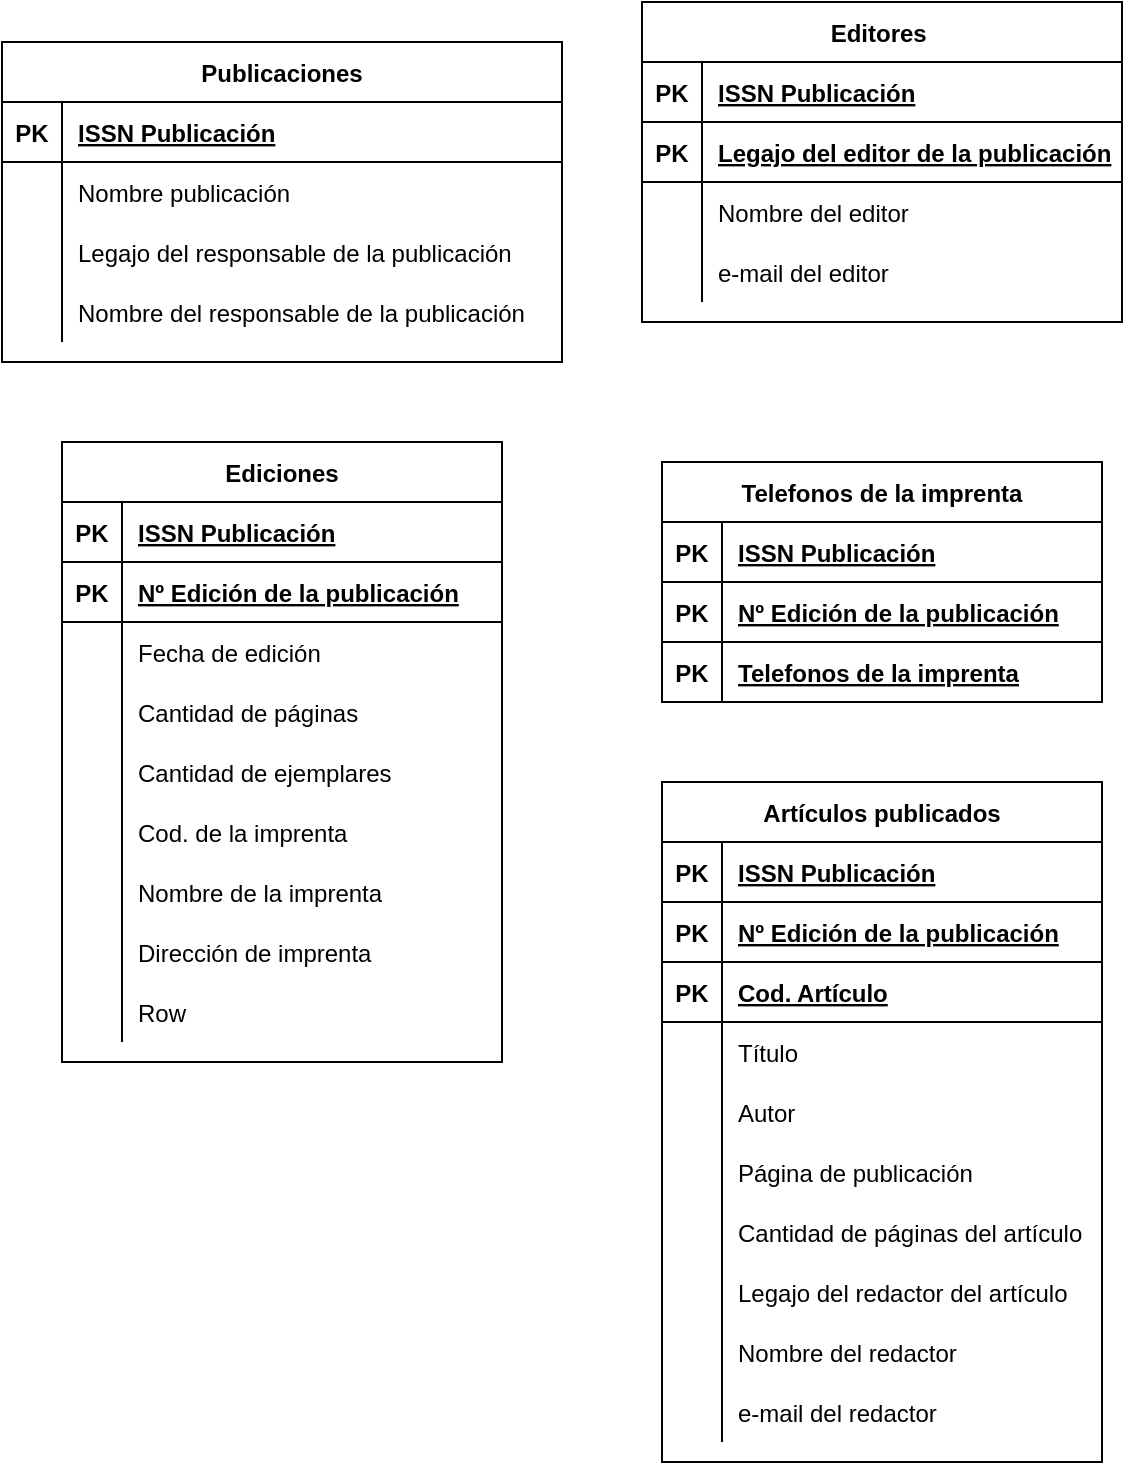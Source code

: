 <mxfile version="13.7.1" type="github">
  <diagram id="R2lEEEUBdFMjLlhIrx00" name="Page-1">
    <mxGraphModel dx="801" dy="462" grid="1" gridSize="10" guides="1" tooltips="1" connect="1" arrows="1" fold="1" page="1" pageScale="1" pageWidth="850" pageHeight="1100" math="0" shadow="0" extFonts="Permanent Marker^https://fonts.googleapis.com/css?family=Permanent+Marker">
      <root>
        <mxCell id="0" />
        <mxCell id="1" parent="0" />
        <mxCell id="YVzqmrivTfN_J4FgBl8_-14" value="Editores " style="shape=table;startSize=30;container=1;collapsible=1;childLayout=tableLayout;fixedRows=1;rowLines=0;fontStyle=1;align=center;resizeLast=1;" vertex="1" parent="1">
          <mxGeometry x="500" y="20" width="240" height="160" as="geometry" />
        </mxCell>
        <mxCell id="YVzqmrivTfN_J4FgBl8_-15" value="" style="shape=partialRectangle;collapsible=0;dropTarget=0;pointerEvents=0;fillColor=none;top=0;left=0;bottom=1;right=0;points=[[0,0.5],[1,0.5]];portConstraint=eastwest;" vertex="1" parent="YVzqmrivTfN_J4FgBl8_-14">
          <mxGeometry y="30" width="240" height="30" as="geometry" />
        </mxCell>
        <mxCell id="YVzqmrivTfN_J4FgBl8_-16" value="PK" style="shape=partialRectangle;connectable=0;fillColor=none;top=0;left=0;bottom=0;right=0;fontStyle=1;overflow=hidden;" vertex="1" parent="YVzqmrivTfN_J4FgBl8_-15">
          <mxGeometry width="30" height="30" as="geometry" />
        </mxCell>
        <mxCell id="YVzqmrivTfN_J4FgBl8_-17" value="ISSN Publicación" style="shape=partialRectangle;connectable=0;fillColor=none;top=0;left=0;bottom=0;right=0;align=left;spacingLeft=6;fontStyle=5;overflow=hidden;" vertex="1" parent="YVzqmrivTfN_J4FgBl8_-15">
          <mxGeometry x="30" width="210" height="30" as="geometry" />
        </mxCell>
        <mxCell id="YVzqmrivTfN_J4FgBl8_-123" value="" style="shape=partialRectangle;collapsible=0;dropTarget=0;pointerEvents=0;fillColor=none;top=0;left=0;bottom=1;right=0;points=[[0,0.5],[1,0.5]];portConstraint=eastwest;" vertex="1" parent="YVzqmrivTfN_J4FgBl8_-14">
          <mxGeometry y="60" width="240" height="30" as="geometry" />
        </mxCell>
        <mxCell id="YVzqmrivTfN_J4FgBl8_-124" value="PK" style="shape=partialRectangle;connectable=0;fillColor=none;top=0;left=0;bottom=0;right=0;fontStyle=1;overflow=hidden;" vertex="1" parent="YVzqmrivTfN_J4FgBl8_-123">
          <mxGeometry width="30" height="30" as="geometry" />
        </mxCell>
        <mxCell id="YVzqmrivTfN_J4FgBl8_-125" value="Legajo del editor de la publicación" style="shape=partialRectangle;connectable=0;fillColor=none;top=0;left=0;bottom=0;right=0;align=left;spacingLeft=6;fontStyle=5;overflow=hidden;" vertex="1" parent="YVzqmrivTfN_J4FgBl8_-123">
          <mxGeometry x="30" width="210" height="30" as="geometry" />
        </mxCell>
        <mxCell id="YVzqmrivTfN_J4FgBl8_-18" value="" style="shape=partialRectangle;collapsible=0;dropTarget=0;pointerEvents=0;fillColor=none;top=0;left=0;bottom=0;right=0;points=[[0,0.5],[1,0.5]];portConstraint=eastwest;" vertex="1" parent="YVzqmrivTfN_J4FgBl8_-14">
          <mxGeometry y="90" width="240" height="30" as="geometry" />
        </mxCell>
        <mxCell id="YVzqmrivTfN_J4FgBl8_-19" value="" style="shape=partialRectangle;connectable=0;fillColor=none;top=0;left=0;bottom=0;right=0;editable=1;overflow=hidden;" vertex="1" parent="YVzqmrivTfN_J4FgBl8_-18">
          <mxGeometry width="30" height="30" as="geometry" />
        </mxCell>
        <mxCell id="YVzqmrivTfN_J4FgBl8_-20" value="Nombre del editor" style="shape=partialRectangle;connectable=0;fillColor=none;top=0;left=0;bottom=0;right=0;align=left;spacingLeft=6;overflow=hidden;" vertex="1" parent="YVzqmrivTfN_J4FgBl8_-18">
          <mxGeometry x="30" width="210" height="30" as="geometry" />
        </mxCell>
        <mxCell id="YVzqmrivTfN_J4FgBl8_-21" value="" style="shape=partialRectangle;collapsible=0;dropTarget=0;pointerEvents=0;fillColor=none;top=0;left=0;bottom=0;right=0;points=[[0,0.5],[1,0.5]];portConstraint=eastwest;" vertex="1" parent="YVzqmrivTfN_J4FgBl8_-14">
          <mxGeometry y="120" width="240" height="30" as="geometry" />
        </mxCell>
        <mxCell id="YVzqmrivTfN_J4FgBl8_-22" value="" style="shape=partialRectangle;connectable=0;fillColor=none;top=0;left=0;bottom=0;right=0;editable=1;overflow=hidden;" vertex="1" parent="YVzqmrivTfN_J4FgBl8_-21">
          <mxGeometry width="30" height="30" as="geometry" />
        </mxCell>
        <mxCell id="YVzqmrivTfN_J4FgBl8_-23" value="e-mail del editor" style="shape=partialRectangle;connectable=0;fillColor=none;top=0;left=0;bottom=0;right=0;align=left;spacingLeft=6;overflow=hidden;" vertex="1" parent="YVzqmrivTfN_J4FgBl8_-21">
          <mxGeometry x="30" width="210" height="30" as="geometry" />
        </mxCell>
        <mxCell id="YVzqmrivTfN_J4FgBl8_-1" value="Publicaciones" style="shape=table;startSize=30;container=1;collapsible=1;childLayout=tableLayout;fixedRows=1;rowLines=0;fontStyle=1;align=center;resizeLast=1;" vertex="1" parent="1">
          <mxGeometry x="180" y="40" width="280" height="160" as="geometry" />
        </mxCell>
        <mxCell id="YVzqmrivTfN_J4FgBl8_-2" value="" style="shape=partialRectangle;collapsible=0;dropTarget=0;pointerEvents=0;fillColor=none;top=0;left=0;bottom=1;right=0;points=[[0,0.5],[1,0.5]];portConstraint=eastwest;" vertex="1" parent="YVzqmrivTfN_J4FgBl8_-1">
          <mxGeometry y="30" width="280" height="30" as="geometry" />
        </mxCell>
        <mxCell id="YVzqmrivTfN_J4FgBl8_-3" value="PK" style="shape=partialRectangle;connectable=0;fillColor=none;top=0;left=0;bottom=0;right=0;fontStyle=1;overflow=hidden;" vertex="1" parent="YVzqmrivTfN_J4FgBl8_-2">
          <mxGeometry width="30" height="30" as="geometry" />
        </mxCell>
        <mxCell id="YVzqmrivTfN_J4FgBl8_-4" value="ISSN Publicación" style="shape=partialRectangle;connectable=0;fillColor=none;top=0;left=0;bottom=0;right=0;align=left;spacingLeft=6;fontStyle=5;overflow=hidden;" vertex="1" parent="YVzqmrivTfN_J4FgBl8_-2">
          <mxGeometry x="30" width="250" height="30" as="geometry" />
        </mxCell>
        <mxCell id="YVzqmrivTfN_J4FgBl8_-5" value="" style="shape=partialRectangle;collapsible=0;dropTarget=0;pointerEvents=0;fillColor=none;top=0;left=0;bottom=0;right=0;points=[[0,0.5],[1,0.5]];portConstraint=eastwest;" vertex="1" parent="YVzqmrivTfN_J4FgBl8_-1">
          <mxGeometry y="60" width="280" height="30" as="geometry" />
        </mxCell>
        <mxCell id="YVzqmrivTfN_J4FgBl8_-6" value="" style="shape=partialRectangle;connectable=0;fillColor=none;top=0;left=0;bottom=0;right=0;editable=1;overflow=hidden;" vertex="1" parent="YVzqmrivTfN_J4FgBl8_-5">
          <mxGeometry width="30" height="30" as="geometry" />
        </mxCell>
        <mxCell id="YVzqmrivTfN_J4FgBl8_-7" value="Nombre publicación" style="shape=partialRectangle;connectable=0;fillColor=none;top=0;left=0;bottom=0;right=0;align=left;spacingLeft=6;overflow=hidden;" vertex="1" parent="YVzqmrivTfN_J4FgBl8_-5">
          <mxGeometry x="30" width="250" height="30" as="geometry" />
        </mxCell>
        <mxCell id="YVzqmrivTfN_J4FgBl8_-8" value="" style="shape=partialRectangle;collapsible=0;dropTarget=0;pointerEvents=0;fillColor=none;top=0;left=0;bottom=0;right=0;points=[[0,0.5],[1,0.5]];portConstraint=eastwest;" vertex="1" parent="YVzqmrivTfN_J4FgBl8_-1">
          <mxGeometry y="90" width="280" height="30" as="geometry" />
        </mxCell>
        <mxCell id="YVzqmrivTfN_J4FgBl8_-9" value="" style="shape=partialRectangle;connectable=0;fillColor=none;top=0;left=0;bottom=0;right=0;editable=1;overflow=hidden;" vertex="1" parent="YVzqmrivTfN_J4FgBl8_-8">
          <mxGeometry width="30" height="30" as="geometry" />
        </mxCell>
        <mxCell id="YVzqmrivTfN_J4FgBl8_-10" value="Legajo del responsable de la publicación" style="shape=partialRectangle;connectable=0;fillColor=none;top=0;left=0;bottom=0;right=0;align=left;spacingLeft=6;overflow=hidden;" vertex="1" parent="YVzqmrivTfN_J4FgBl8_-8">
          <mxGeometry x="30" width="250" height="30" as="geometry" />
        </mxCell>
        <mxCell id="YVzqmrivTfN_J4FgBl8_-11" value="" style="shape=partialRectangle;collapsible=0;dropTarget=0;pointerEvents=0;fillColor=none;top=0;left=0;bottom=0;right=0;points=[[0,0.5],[1,0.5]];portConstraint=eastwest;" vertex="1" parent="YVzqmrivTfN_J4FgBl8_-1">
          <mxGeometry y="120" width="280" height="30" as="geometry" />
        </mxCell>
        <mxCell id="YVzqmrivTfN_J4FgBl8_-12" value="" style="shape=partialRectangle;connectable=0;fillColor=none;top=0;left=0;bottom=0;right=0;editable=1;overflow=hidden;" vertex="1" parent="YVzqmrivTfN_J4FgBl8_-11">
          <mxGeometry width="30" height="30" as="geometry" />
        </mxCell>
        <mxCell id="YVzqmrivTfN_J4FgBl8_-13" value="Nombre del responsable de la publicación" style="shape=partialRectangle;connectable=0;fillColor=none;top=0;left=0;bottom=0;right=0;align=left;spacingLeft=6;overflow=hidden;" vertex="1" parent="YVzqmrivTfN_J4FgBl8_-11">
          <mxGeometry x="30" width="250" height="30" as="geometry" />
        </mxCell>
        <mxCell id="YVzqmrivTfN_J4FgBl8_-40" value="Ediciones" style="shape=table;startSize=30;container=1;collapsible=1;childLayout=tableLayout;fixedRows=1;rowLines=0;fontStyle=1;align=center;resizeLast=1;" vertex="1" parent="1">
          <mxGeometry x="210" y="240" width="220" height="310" as="geometry" />
        </mxCell>
        <mxCell id="YVzqmrivTfN_J4FgBl8_-41" value="" style="shape=partialRectangle;collapsible=0;dropTarget=0;pointerEvents=0;fillColor=none;top=0;left=0;bottom=1;right=0;points=[[0,0.5],[1,0.5]];portConstraint=eastwest;" vertex="1" parent="YVzqmrivTfN_J4FgBl8_-40">
          <mxGeometry y="30" width="220" height="30" as="geometry" />
        </mxCell>
        <mxCell id="YVzqmrivTfN_J4FgBl8_-42" value="PK" style="shape=partialRectangle;connectable=0;fillColor=none;top=0;left=0;bottom=0;right=0;fontStyle=1;overflow=hidden;" vertex="1" parent="YVzqmrivTfN_J4FgBl8_-41">
          <mxGeometry width="30" height="30" as="geometry" />
        </mxCell>
        <mxCell id="YVzqmrivTfN_J4FgBl8_-43" value="ISSN Publicación" style="shape=partialRectangle;connectable=0;fillColor=none;top=0;left=0;bottom=0;right=0;align=left;spacingLeft=6;fontStyle=5;overflow=hidden;" vertex="1" parent="YVzqmrivTfN_J4FgBl8_-41">
          <mxGeometry x="30" width="190" height="30" as="geometry" />
        </mxCell>
        <mxCell id="YVzqmrivTfN_J4FgBl8_-87" value="" style="shape=partialRectangle;collapsible=0;dropTarget=0;pointerEvents=0;fillColor=none;top=0;left=0;bottom=1;right=0;points=[[0,0.5],[1,0.5]];portConstraint=eastwest;" vertex="1" parent="YVzqmrivTfN_J4FgBl8_-40">
          <mxGeometry y="60" width="220" height="30" as="geometry" />
        </mxCell>
        <mxCell id="YVzqmrivTfN_J4FgBl8_-88" value="PK" style="shape=partialRectangle;connectable=0;fillColor=none;top=0;left=0;bottom=0;right=0;fontStyle=1;overflow=hidden;" vertex="1" parent="YVzqmrivTfN_J4FgBl8_-87">
          <mxGeometry width="30" height="30" as="geometry" />
        </mxCell>
        <mxCell id="YVzqmrivTfN_J4FgBl8_-89" value="Nº Edición de la publicación" style="shape=partialRectangle;connectable=0;fillColor=none;top=0;left=0;bottom=0;right=0;align=left;spacingLeft=6;fontStyle=5;overflow=hidden;" vertex="1" parent="YVzqmrivTfN_J4FgBl8_-87">
          <mxGeometry x="30" width="190" height="30" as="geometry" />
        </mxCell>
        <mxCell id="YVzqmrivTfN_J4FgBl8_-44" value="" style="shape=partialRectangle;collapsible=0;dropTarget=0;pointerEvents=0;fillColor=none;top=0;left=0;bottom=0;right=0;points=[[0,0.5],[1,0.5]];portConstraint=eastwest;" vertex="1" parent="YVzqmrivTfN_J4FgBl8_-40">
          <mxGeometry y="90" width="220" height="30" as="geometry" />
        </mxCell>
        <mxCell id="YVzqmrivTfN_J4FgBl8_-45" value="" style="shape=partialRectangle;connectable=0;fillColor=none;top=0;left=0;bottom=0;right=0;editable=1;overflow=hidden;" vertex="1" parent="YVzqmrivTfN_J4FgBl8_-44">
          <mxGeometry width="30" height="30" as="geometry" />
        </mxCell>
        <mxCell id="YVzqmrivTfN_J4FgBl8_-46" value="Fecha de edición" style="shape=partialRectangle;connectable=0;fillColor=none;top=0;left=0;bottom=0;right=0;align=left;spacingLeft=6;overflow=hidden;" vertex="1" parent="YVzqmrivTfN_J4FgBl8_-44">
          <mxGeometry x="30" width="190" height="30" as="geometry" />
        </mxCell>
        <mxCell id="YVzqmrivTfN_J4FgBl8_-47" value="" style="shape=partialRectangle;collapsible=0;dropTarget=0;pointerEvents=0;fillColor=none;top=0;left=0;bottom=0;right=0;points=[[0,0.5],[1,0.5]];portConstraint=eastwest;" vertex="1" parent="YVzqmrivTfN_J4FgBl8_-40">
          <mxGeometry y="120" width="220" height="30" as="geometry" />
        </mxCell>
        <mxCell id="YVzqmrivTfN_J4FgBl8_-48" value="" style="shape=partialRectangle;connectable=0;fillColor=none;top=0;left=0;bottom=0;right=0;editable=1;overflow=hidden;" vertex="1" parent="YVzqmrivTfN_J4FgBl8_-47">
          <mxGeometry width="30" height="30" as="geometry" />
        </mxCell>
        <mxCell id="YVzqmrivTfN_J4FgBl8_-49" value="Cantidad de páginas" style="shape=partialRectangle;connectable=0;fillColor=none;top=0;left=0;bottom=0;right=0;align=left;spacingLeft=6;overflow=hidden;" vertex="1" parent="YVzqmrivTfN_J4FgBl8_-47">
          <mxGeometry x="30" width="190" height="30" as="geometry" />
        </mxCell>
        <mxCell id="YVzqmrivTfN_J4FgBl8_-50" value="" style="shape=partialRectangle;collapsible=0;dropTarget=0;pointerEvents=0;fillColor=none;top=0;left=0;bottom=0;right=0;points=[[0,0.5],[1,0.5]];portConstraint=eastwest;" vertex="1" parent="YVzqmrivTfN_J4FgBl8_-40">
          <mxGeometry y="150" width="220" height="30" as="geometry" />
        </mxCell>
        <mxCell id="YVzqmrivTfN_J4FgBl8_-51" value="" style="shape=partialRectangle;connectable=0;fillColor=none;top=0;left=0;bottom=0;right=0;editable=1;overflow=hidden;" vertex="1" parent="YVzqmrivTfN_J4FgBl8_-50">
          <mxGeometry width="30" height="30" as="geometry" />
        </mxCell>
        <mxCell id="YVzqmrivTfN_J4FgBl8_-52" value="Cantidad de ejemplares" style="shape=partialRectangle;connectable=0;fillColor=none;top=0;left=0;bottom=0;right=0;align=left;spacingLeft=6;overflow=hidden;" vertex="1" parent="YVzqmrivTfN_J4FgBl8_-50">
          <mxGeometry x="30" width="190" height="30" as="geometry" />
        </mxCell>
        <mxCell id="YVzqmrivTfN_J4FgBl8_-67" value="" style="shape=partialRectangle;collapsible=0;dropTarget=0;pointerEvents=0;fillColor=none;top=0;left=0;bottom=0;right=0;points=[[0,0.5],[1,0.5]];portConstraint=eastwest;" vertex="1" parent="YVzqmrivTfN_J4FgBl8_-40">
          <mxGeometry y="180" width="220" height="30" as="geometry" />
        </mxCell>
        <mxCell id="YVzqmrivTfN_J4FgBl8_-68" value="" style="shape=partialRectangle;connectable=0;fillColor=none;top=0;left=0;bottom=0;right=0;editable=1;overflow=hidden;" vertex="1" parent="YVzqmrivTfN_J4FgBl8_-67">
          <mxGeometry width="30" height="30" as="geometry" />
        </mxCell>
        <mxCell id="YVzqmrivTfN_J4FgBl8_-69" value="Cod. de la imprenta" style="shape=partialRectangle;connectable=0;fillColor=none;top=0;left=0;bottom=0;right=0;align=left;spacingLeft=6;overflow=hidden;" vertex="1" parent="YVzqmrivTfN_J4FgBl8_-67">
          <mxGeometry x="30" width="190" height="30" as="geometry" />
        </mxCell>
        <mxCell id="YVzqmrivTfN_J4FgBl8_-71" value="" style="shape=partialRectangle;collapsible=0;dropTarget=0;pointerEvents=0;fillColor=none;top=0;left=0;bottom=0;right=0;points=[[0,0.5],[1,0.5]];portConstraint=eastwest;" vertex="1" parent="YVzqmrivTfN_J4FgBl8_-40">
          <mxGeometry y="210" width="220" height="30" as="geometry" />
        </mxCell>
        <mxCell id="YVzqmrivTfN_J4FgBl8_-72" value="" style="shape=partialRectangle;connectable=0;fillColor=none;top=0;left=0;bottom=0;right=0;editable=1;overflow=hidden;" vertex="1" parent="YVzqmrivTfN_J4FgBl8_-71">
          <mxGeometry width="30" height="30" as="geometry" />
        </mxCell>
        <mxCell id="YVzqmrivTfN_J4FgBl8_-73" value="Nombre de la imprenta" style="shape=partialRectangle;connectable=0;fillColor=none;top=0;left=0;bottom=0;right=0;align=left;spacingLeft=6;overflow=hidden;" vertex="1" parent="YVzqmrivTfN_J4FgBl8_-71">
          <mxGeometry x="30" width="190" height="30" as="geometry" />
        </mxCell>
        <mxCell id="YVzqmrivTfN_J4FgBl8_-75" value="" style="shape=partialRectangle;collapsible=0;dropTarget=0;pointerEvents=0;fillColor=none;top=0;left=0;bottom=0;right=0;points=[[0,0.5],[1,0.5]];portConstraint=eastwest;" vertex="1" parent="YVzqmrivTfN_J4FgBl8_-40">
          <mxGeometry y="240" width="220" height="30" as="geometry" />
        </mxCell>
        <mxCell id="YVzqmrivTfN_J4FgBl8_-76" value="" style="shape=partialRectangle;connectable=0;fillColor=none;top=0;left=0;bottom=0;right=0;editable=1;overflow=hidden;" vertex="1" parent="YVzqmrivTfN_J4FgBl8_-75">
          <mxGeometry width="30" height="30" as="geometry" />
        </mxCell>
        <mxCell id="YVzqmrivTfN_J4FgBl8_-77" value="Dirección de imprenta" style="shape=partialRectangle;connectable=0;fillColor=none;top=0;left=0;bottom=0;right=0;align=left;spacingLeft=6;overflow=hidden;" vertex="1" parent="YVzqmrivTfN_J4FgBl8_-75">
          <mxGeometry x="30" width="190" height="30" as="geometry" />
        </mxCell>
        <mxCell id="YVzqmrivTfN_J4FgBl8_-79" value="" style="shape=partialRectangle;collapsible=0;dropTarget=0;pointerEvents=0;fillColor=none;top=0;left=0;bottom=0;right=0;points=[[0,0.5],[1,0.5]];portConstraint=eastwest;" vertex="1" parent="YVzqmrivTfN_J4FgBl8_-40">
          <mxGeometry y="270" width="220" height="30" as="geometry" />
        </mxCell>
        <mxCell id="YVzqmrivTfN_J4FgBl8_-80" value="" style="shape=partialRectangle;connectable=0;fillColor=none;top=0;left=0;bottom=0;right=0;editable=1;overflow=hidden;" vertex="1" parent="YVzqmrivTfN_J4FgBl8_-79">
          <mxGeometry width="30" height="30" as="geometry" />
        </mxCell>
        <mxCell id="YVzqmrivTfN_J4FgBl8_-81" value="Row" style="shape=partialRectangle;connectable=0;fillColor=none;top=0;left=0;bottom=0;right=0;align=left;spacingLeft=6;overflow=hidden;" vertex="1" parent="YVzqmrivTfN_J4FgBl8_-79">
          <mxGeometry x="30" width="190" height="30" as="geometry" />
        </mxCell>
        <mxCell id="YVzqmrivTfN_J4FgBl8_-27" value="Telefonos de la imprenta" style="shape=table;startSize=30;container=1;collapsible=1;childLayout=tableLayout;fixedRows=1;rowLines=0;fontStyle=1;align=center;resizeLast=1;" vertex="1" parent="1">
          <mxGeometry x="510" y="250" width="220" height="120" as="geometry" />
        </mxCell>
        <mxCell id="YVzqmrivTfN_J4FgBl8_-28" value="" style="shape=partialRectangle;collapsible=0;dropTarget=0;pointerEvents=0;fillColor=none;top=0;left=0;bottom=1;right=0;points=[[0,0.5],[1,0.5]];portConstraint=eastwest;" vertex="1" parent="YVzqmrivTfN_J4FgBl8_-27">
          <mxGeometry y="30" width="220" height="30" as="geometry" />
        </mxCell>
        <mxCell id="YVzqmrivTfN_J4FgBl8_-29" value="PK" style="shape=partialRectangle;connectable=0;fillColor=none;top=0;left=0;bottom=0;right=0;fontStyle=1;overflow=hidden;" vertex="1" parent="YVzqmrivTfN_J4FgBl8_-28">
          <mxGeometry width="30" height="30" as="geometry" />
        </mxCell>
        <mxCell id="YVzqmrivTfN_J4FgBl8_-30" value="ISSN Publicación" style="shape=partialRectangle;connectable=0;fillColor=none;top=0;left=0;bottom=0;right=0;align=left;spacingLeft=6;fontStyle=5;overflow=hidden;" vertex="1" parent="YVzqmrivTfN_J4FgBl8_-28">
          <mxGeometry x="30" width="190" height="30" as="geometry" />
        </mxCell>
        <mxCell id="YVzqmrivTfN_J4FgBl8_-95" value="" style="shape=partialRectangle;collapsible=0;dropTarget=0;pointerEvents=0;fillColor=none;top=0;left=0;bottom=1;right=0;points=[[0,0.5],[1,0.5]];portConstraint=eastwest;" vertex="1" parent="YVzqmrivTfN_J4FgBl8_-27">
          <mxGeometry y="60" width="220" height="30" as="geometry" />
        </mxCell>
        <mxCell id="YVzqmrivTfN_J4FgBl8_-96" value="PK" style="shape=partialRectangle;connectable=0;fillColor=none;top=0;left=0;bottom=0;right=0;fontStyle=1;overflow=hidden;" vertex="1" parent="YVzqmrivTfN_J4FgBl8_-95">
          <mxGeometry width="30" height="30" as="geometry" />
        </mxCell>
        <mxCell id="YVzqmrivTfN_J4FgBl8_-97" value="Nº Edición de la publicación" style="shape=partialRectangle;connectable=0;fillColor=none;top=0;left=0;bottom=0;right=0;align=left;spacingLeft=6;fontStyle=5;overflow=hidden;" vertex="1" parent="YVzqmrivTfN_J4FgBl8_-95">
          <mxGeometry x="30" width="190" height="30" as="geometry" />
        </mxCell>
        <mxCell id="YVzqmrivTfN_J4FgBl8_-91" value="" style="shape=partialRectangle;collapsible=0;dropTarget=0;pointerEvents=0;fillColor=none;top=0;left=0;bottom=1;right=0;points=[[0,0.5],[1,0.5]];portConstraint=eastwest;" vertex="1" parent="YVzqmrivTfN_J4FgBl8_-27">
          <mxGeometry y="90" width="220" height="30" as="geometry" />
        </mxCell>
        <mxCell id="YVzqmrivTfN_J4FgBl8_-92" value="PK" style="shape=partialRectangle;connectable=0;fillColor=none;top=0;left=0;bottom=0;right=0;fontStyle=1;overflow=hidden;" vertex="1" parent="YVzqmrivTfN_J4FgBl8_-91">
          <mxGeometry width="30" height="30" as="geometry" />
        </mxCell>
        <mxCell id="YVzqmrivTfN_J4FgBl8_-93" value="Telefonos de la imprenta" style="shape=partialRectangle;connectable=0;fillColor=none;top=0;left=0;bottom=0;right=0;align=left;spacingLeft=6;fontStyle=5;overflow=hidden;" vertex="1" parent="YVzqmrivTfN_J4FgBl8_-91">
          <mxGeometry x="30" width="190" height="30" as="geometry" />
        </mxCell>
        <mxCell id="YVzqmrivTfN_J4FgBl8_-53" value="Artículos publicados" style="shape=table;startSize=30;container=1;collapsible=1;childLayout=tableLayout;fixedRows=1;rowLines=0;fontStyle=1;align=center;resizeLast=1;" vertex="1" parent="1">
          <mxGeometry x="510" y="410" width="220" height="340" as="geometry" />
        </mxCell>
        <mxCell id="YVzqmrivTfN_J4FgBl8_-54" value="" style="shape=partialRectangle;collapsible=0;dropTarget=0;pointerEvents=0;fillColor=none;top=0;left=0;bottom=1;right=0;points=[[0,0.5],[1,0.5]];portConstraint=eastwest;" vertex="1" parent="YVzqmrivTfN_J4FgBl8_-53">
          <mxGeometry y="30" width="220" height="30" as="geometry" />
        </mxCell>
        <mxCell id="YVzqmrivTfN_J4FgBl8_-55" value="PK" style="shape=partialRectangle;connectable=0;fillColor=none;top=0;left=0;bottom=0;right=0;fontStyle=1;overflow=hidden;" vertex="1" parent="YVzqmrivTfN_J4FgBl8_-54">
          <mxGeometry width="30" height="30" as="geometry" />
        </mxCell>
        <mxCell id="YVzqmrivTfN_J4FgBl8_-56" value="ISSN Publicación" style="shape=partialRectangle;connectable=0;fillColor=none;top=0;left=0;bottom=0;right=0;align=left;spacingLeft=6;fontStyle=5;overflow=hidden;" vertex="1" parent="YVzqmrivTfN_J4FgBl8_-54">
          <mxGeometry x="30" width="190" height="30" as="geometry" />
        </mxCell>
        <mxCell id="YVzqmrivTfN_J4FgBl8_-103" value="" style="shape=partialRectangle;collapsible=0;dropTarget=0;pointerEvents=0;fillColor=none;top=0;left=0;bottom=1;right=0;points=[[0,0.5],[1,0.5]];portConstraint=eastwest;" vertex="1" parent="YVzqmrivTfN_J4FgBl8_-53">
          <mxGeometry y="60" width="220" height="30" as="geometry" />
        </mxCell>
        <mxCell id="YVzqmrivTfN_J4FgBl8_-104" value="PK" style="shape=partialRectangle;connectable=0;fillColor=none;top=0;left=0;bottom=0;right=0;fontStyle=1;overflow=hidden;" vertex="1" parent="YVzqmrivTfN_J4FgBl8_-103">
          <mxGeometry width="30" height="30" as="geometry" />
        </mxCell>
        <mxCell id="YVzqmrivTfN_J4FgBl8_-105" value="Nº Edición de la publicación" style="shape=partialRectangle;connectable=0;fillColor=none;top=0;left=0;bottom=0;right=0;align=left;spacingLeft=6;fontStyle=5;overflow=hidden;" vertex="1" parent="YVzqmrivTfN_J4FgBl8_-103">
          <mxGeometry x="30" width="190" height="30" as="geometry" />
        </mxCell>
        <mxCell id="YVzqmrivTfN_J4FgBl8_-99" value="" style="shape=partialRectangle;collapsible=0;dropTarget=0;pointerEvents=0;fillColor=none;top=0;left=0;bottom=1;right=0;points=[[0,0.5],[1,0.5]];portConstraint=eastwest;" vertex="1" parent="YVzqmrivTfN_J4FgBl8_-53">
          <mxGeometry y="90" width="220" height="30" as="geometry" />
        </mxCell>
        <mxCell id="YVzqmrivTfN_J4FgBl8_-100" value="PK" style="shape=partialRectangle;connectable=0;fillColor=none;top=0;left=0;bottom=0;right=0;fontStyle=1;overflow=hidden;" vertex="1" parent="YVzqmrivTfN_J4FgBl8_-99">
          <mxGeometry width="30" height="30" as="geometry" />
        </mxCell>
        <mxCell id="YVzqmrivTfN_J4FgBl8_-101" value="Cod. Artículo" style="shape=partialRectangle;connectable=0;fillColor=none;top=0;left=0;bottom=0;right=0;align=left;spacingLeft=6;fontStyle=5;overflow=hidden;" vertex="1" parent="YVzqmrivTfN_J4FgBl8_-99">
          <mxGeometry x="30" width="190" height="30" as="geometry" />
        </mxCell>
        <mxCell id="YVzqmrivTfN_J4FgBl8_-57" value="" style="shape=partialRectangle;collapsible=0;dropTarget=0;pointerEvents=0;fillColor=none;top=0;left=0;bottom=0;right=0;points=[[0,0.5],[1,0.5]];portConstraint=eastwest;" vertex="1" parent="YVzqmrivTfN_J4FgBl8_-53">
          <mxGeometry y="120" width="220" height="30" as="geometry" />
        </mxCell>
        <mxCell id="YVzqmrivTfN_J4FgBl8_-58" value="" style="shape=partialRectangle;connectable=0;fillColor=none;top=0;left=0;bottom=0;right=0;editable=1;overflow=hidden;" vertex="1" parent="YVzqmrivTfN_J4FgBl8_-57">
          <mxGeometry width="30" height="30" as="geometry" />
        </mxCell>
        <mxCell id="YVzqmrivTfN_J4FgBl8_-59" value="Título" style="shape=partialRectangle;connectable=0;fillColor=none;top=0;left=0;bottom=0;right=0;align=left;spacingLeft=6;overflow=hidden;" vertex="1" parent="YVzqmrivTfN_J4FgBl8_-57">
          <mxGeometry x="30" width="190" height="30" as="geometry" />
        </mxCell>
        <mxCell id="YVzqmrivTfN_J4FgBl8_-60" value="" style="shape=partialRectangle;collapsible=0;dropTarget=0;pointerEvents=0;fillColor=none;top=0;left=0;bottom=0;right=0;points=[[0,0.5],[1,0.5]];portConstraint=eastwest;" vertex="1" parent="YVzqmrivTfN_J4FgBl8_-53">
          <mxGeometry y="150" width="220" height="30" as="geometry" />
        </mxCell>
        <mxCell id="YVzqmrivTfN_J4FgBl8_-61" value="" style="shape=partialRectangle;connectable=0;fillColor=none;top=0;left=0;bottom=0;right=0;editable=1;overflow=hidden;" vertex="1" parent="YVzqmrivTfN_J4FgBl8_-60">
          <mxGeometry width="30" height="30" as="geometry" />
        </mxCell>
        <mxCell id="YVzqmrivTfN_J4FgBl8_-62" value="Autor" style="shape=partialRectangle;connectable=0;fillColor=none;top=0;left=0;bottom=0;right=0;align=left;spacingLeft=6;overflow=hidden;" vertex="1" parent="YVzqmrivTfN_J4FgBl8_-60">
          <mxGeometry x="30" width="190" height="30" as="geometry" />
        </mxCell>
        <mxCell id="YVzqmrivTfN_J4FgBl8_-63" value="" style="shape=partialRectangle;collapsible=0;dropTarget=0;pointerEvents=0;fillColor=none;top=0;left=0;bottom=0;right=0;points=[[0,0.5],[1,0.5]];portConstraint=eastwest;" vertex="1" parent="YVzqmrivTfN_J4FgBl8_-53">
          <mxGeometry y="180" width="220" height="30" as="geometry" />
        </mxCell>
        <mxCell id="YVzqmrivTfN_J4FgBl8_-64" value="" style="shape=partialRectangle;connectable=0;fillColor=none;top=0;left=0;bottom=0;right=0;editable=1;overflow=hidden;" vertex="1" parent="YVzqmrivTfN_J4FgBl8_-63">
          <mxGeometry width="30" height="30" as="geometry" />
        </mxCell>
        <mxCell id="YVzqmrivTfN_J4FgBl8_-65" value="Página de publicación" style="shape=partialRectangle;connectable=0;fillColor=none;top=0;left=0;bottom=0;right=0;align=left;spacingLeft=6;overflow=hidden;" vertex="1" parent="YVzqmrivTfN_J4FgBl8_-63">
          <mxGeometry x="30" width="190" height="30" as="geometry" />
        </mxCell>
        <mxCell id="YVzqmrivTfN_J4FgBl8_-107" value="" style="shape=partialRectangle;collapsible=0;dropTarget=0;pointerEvents=0;fillColor=none;top=0;left=0;bottom=0;right=0;points=[[0,0.5],[1,0.5]];portConstraint=eastwest;" vertex="1" parent="YVzqmrivTfN_J4FgBl8_-53">
          <mxGeometry y="210" width="220" height="30" as="geometry" />
        </mxCell>
        <mxCell id="YVzqmrivTfN_J4FgBl8_-108" value="" style="shape=partialRectangle;connectable=0;fillColor=none;top=0;left=0;bottom=0;right=0;editable=1;overflow=hidden;" vertex="1" parent="YVzqmrivTfN_J4FgBl8_-107">
          <mxGeometry width="30" height="30" as="geometry" />
        </mxCell>
        <mxCell id="YVzqmrivTfN_J4FgBl8_-109" value="Cantidad de páginas del artículo" style="shape=partialRectangle;connectable=0;fillColor=none;top=0;left=0;bottom=0;right=0;align=left;spacingLeft=6;overflow=hidden;" vertex="1" parent="YVzqmrivTfN_J4FgBl8_-107">
          <mxGeometry x="30" width="190" height="30" as="geometry" />
        </mxCell>
        <mxCell id="YVzqmrivTfN_J4FgBl8_-111" value="" style="shape=partialRectangle;collapsible=0;dropTarget=0;pointerEvents=0;fillColor=none;top=0;left=0;bottom=0;right=0;points=[[0,0.5],[1,0.5]];portConstraint=eastwest;" vertex="1" parent="YVzqmrivTfN_J4FgBl8_-53">
          <mxGeometry y="240" width="220" height="30" as="geometry" />
        </mxCell>
        <mxCell id="YVzqmrivTfN_J4FgBl8_-112" value="" style="shape=partialRectangle;connectable=0;fillColor=none;top=0;left=0;bottom=0;right=0;editable=1;overflow=hidden;" vertex="1" parent="YVzqmrivTfN_J4FgBl8_-111">
          <mxGeometry width="30" height="30" as="geometry" />
        </mxCell>
        <mxCell id="YVzqmrivTfN_J4FgBl8_-113" value="Legajo del redactor del artículo" style="shape=partialRectangle;connectable=0;fillColor=none;top=0;left=0;bottom=0;right=0;align=left;spacingLeft=6;overflow=hidden;" vertex="1" parent="YVzqmrivTfN_J4FgBl8_-111">
          <mxGeometry x="30" width="190" height="30" as="geometry" />
        </mxCell>
        <mxCell id="YVzqmrivTfN_J4FgBl8_-115" value="" style="shape=partialRectangle;collapsible=0;dropTarget=0;pointerEvents=0;fillColor=none;top=0;left=0;bottom=0;right=0;points=[[0,0.5],[1,0.5]];portConstraint=eastwest;" vertex="1" parent="YVzqmrivTfN_J4FgBl8_-53">
          <mxGeometry y="270" width="220" height="30" as="geometry" />
        </mxCell>
        <mxCell id="YVzqmrivTfN_J4FgBl8_-116" value="" style="shape=partialRectangle;connectable=0;fillColor=none;top=0;left=0;bottom=0;right=0;editable=1;overflow=hidden;" vertex="1" parent="YVzqmrivTfN_J4FgBl8_-115">
          <mxGeometry width="30" height="30" as="geometry" />
        </mxCell>
        <mxCell id="YVzqmrivTfN_J4FgBl8_-117" value="Nombre del redactor" style="shape=partialRectangle;connectable=0;fillColor=none;top=0;left=0;bottom=0;right=0;align=left;spacingLeft=6;overflow=hidden;" vertex="1" parent="YVzqmrivTfN_J4FgBl8_-115">
          <mxGeometry x="30" width="190" height="30" as="geometry" />
        </mxCell>
        <mxCell id="YVzqmrivTfN_J4FgBl8_-119" value="" style="shape=partialRectangle;collapsible=0;dropTarget=0;pointerEvents=0;fillColor=none;top=0;left=0;bottom=0;right=0;points=[[0,0.5],[1,0.5]];portConstraint=eastwest;" vertex="1" parent="YVzqmrivTfN_J4FgBl8_-53">
          <mxGeometry y="300" width="220" height="30" as="geometry" />
        </mxCell>
        <mxCell id="YVzqmrivTfN_J4FgBl8_-120" value="" style="shape=partialRectangle;connectable=0;fillColor=none;top=0;left=0;bottom=0;right=0;editable=1;overflow=hidden;" vertex="1" parent="YVzqmrivTfN_J4FgBl8_-119">
          <mxGeometry width="30" height="30" as="geometry" />
        </mxCell>
        <mxCell id="YVzqmrivTfN_J4FgBl8_-121" value="e-mail del redactor" style="shape=partialRectangle;connectable=0;fillColor=none;top=0;left=0;bottom=0;right=0;align=left;spacingLeft=6;overflow=hidden;" vertex="1" parent="YVzqmrivTfN_J4FgBl8_-119">
          <mxGeometry x="30" width="190" height="30" as="geometry" />
        </mxCell>
      </root>
    </mxGraphModel>
  </diagram>
</mxfile>
